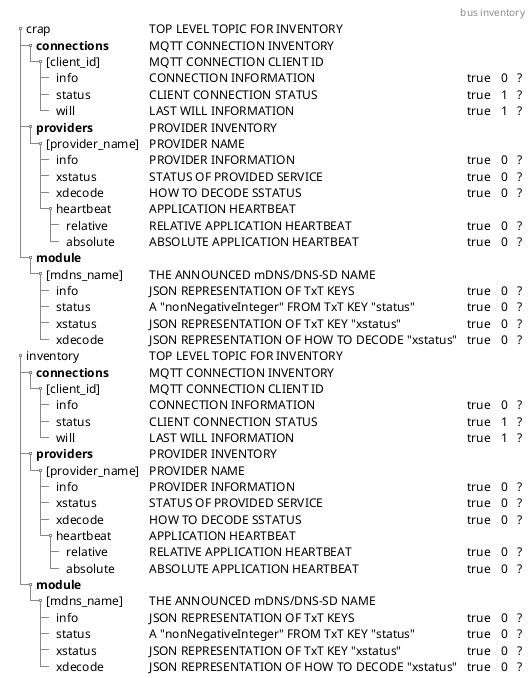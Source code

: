 @startsalt (id=inventory)
'title test crap

{
{T

' test crap
!startsub CRAP
header extra crap
++ crap | TOP LEVEL TOPIC FOR INVENTORY
+++ **connections** | MQTT CONNECTION INVENTORY
++++ [client_id] | MQTT CONNECTION CLIENT ID
+++++ info | CONNECTION INFORMATION | true | 0 | ?
+++++ status | CLIENT CONNECTION STATUS | true | 1 | ?
+++++ will | LAST WILL INFORMATION | true | 1 | ?

+++ **providers** | PROVIDER INVENTORY
++++ [provider_name] | PROVIDER NAME
+++++ info | PROVIDER INFORMATION | true | 0 | ?
+++++ xstatus | STATUS OF PROVIDED SERVICE | true | 0 | ?
+++++ xdecode | HOW TO DECODE SSTATUS | true | 0 | ?
+++++ heartbeat | APPLICATION HEARTBEAT
++++++ relative | RELATIVE APPLICATION HEARTBEAT | true | 0 | ?
++++++ absolute | ABSOLUTE APPLICATION HEARTBEAT | true | 0 | ?

+++ **module**
++++ [mdns_name] | THE ANNOUNCED mDNS/DNS-SD NAME
+++++ info | JSON REPRESENTATION OF TxT KEYS | true | 0 | ?
+++++ status | A "nonNegativeInteger" FROM TxT KEY "status" | true | 0 | ?
+++++ xstatus | JSON REPRESENTATION OF TxT KEY "xstatus" | true | 0 | ?
+++++ xdecode | JSON REPRESENTATION OF HOW TO DECODE "xstatus" | true | 0 | ?

!endsub

' test bus inventory
!startsub BUS
header bus inventory
++ inventory | TOP LEVEL TOPIC FOR INVENTORY
+++ **connections** | MQTT CONNECTION INVENTORY
++++ [client_id] | MQTT CONNECTION CLIENT ID
+++++ info | CONNECTION INFORMATION | true | 0 | ?
+++++ status | CLIENT CONNECTION STATUS | true | 1 | ?
+++++ will | LAST WILL INFORMATION | true | 1 | ?

+++ **providers** | PROVIDER INVENTORY
++++ [provider_name] | PROVIDER NAME
+++++ info | PROVIDER INFORMATION | true | 0 | ?
+++++ xstatus | STATUS OF PROVIDED SERVICE | true | 0 | ?
+++++ xdecode | HOW TO DECODE SSTATUS | true | 0 | ?
+++++ heartbeat | APPLICATION HEARTBEAT
++++++ relative | RELATIVE APPLICATION HEARTBEAT | true | 0 | ?
++++++ absolute | ABSOLUTE APPLICATION HEARTBEAT | true | 0 | ?

+++ **module**
++++ [mdns_name] | THE ANNOUNCED mDNS/DNS-SD NAME
+++++ info | JSON REPRESENTATION OF TxT KEYS | true | 0 | ?
+++++ status | A "nonNegativeInteger" FROM TxT KEY "status" | true | 0 | ?
+++++ xstatus | JSON REPRESENTATION OF TxT KEY "xstatus" | true | 0 | ?
+++++ xdecode | JSON REPRESENTATION OF HOW TO DECODE "xstatus" | true | 0 | ?
!endsub


}
}
@endsalt
